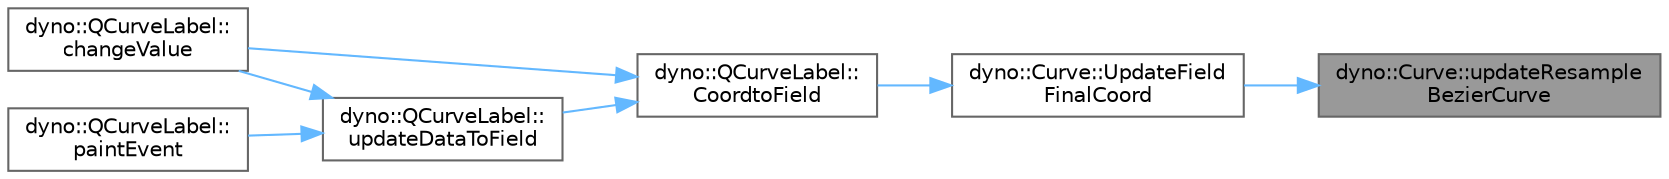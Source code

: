 digraph "dyno::Curve::updateResampleBezierCurve"
{
 // LATEX_PDF_SIZE
  bgcolor="transparent";
  edge [fontname=Helvetica,fontsize=10,labelfontname=Helvetica,labelfontsize=10];
  node [fontname=Helvetica,fontsize=10,shape=box,height=0.2,width=0.4];
  rankdir="RL";
  Node1 [id="Node000001",label="dyno::Curve::updateResample\lBezierCurve",height=0.2,width=0.4,color="gray40", fillcolor="grey60", style="filled", fontcolor="black",tooltip="Resample Bezier curve."];
  Node1 -> Node2 [id="edge1_Node000001_Node000002",dir="back",color="steelblue1",style="solid",tooltip=" "];
  Node2 [id="Node000002",label="dyno::Curve::UpdateField\lFinalCoord",height=0.2,width=0.4,color="grey40", fillcolor="white", style="filled",URL="$classdyno_1_1_curve.html#a6a1f78ed5b0ba19cc23712467fa0205e",tooltip="Updating the data of a Field."];
  Node2 -> Node3 [id="edge2_Node000002_Node000003",dir="back",color="steelblue1",style="solid",tooltip=" "];
  Node3 [id="Node000003",label="dyno::QCurveLabel::\lCoordtoField",height=0.2,width=0.4,color="grey40", fillcolor="white", style="filled",URL="$classdyno_1_1_q_curve_label.html#ae1a8d7bf41c9a09f1d99f9745984b394",tooltip=" "];
  Node3 -> Node4 [id="edge3_Node000003_Node000004",dir="back",color="steelblue1",style="solid",tooltip=" "];
  Node4 [id="Node000004",label="dyno::QCurveLabel::\lchangeValue",height=0.2,width=0.4,color="grey40", fillcolor="white", style="filled",URL="$classdyno_1_1_q_curve_label.html#a02e68eb9a94f4b395fbaa211578ae1f4",tooltip=" "];
  Node3 -> Node5 [id="edge4_Node000003_Node000005",dir="back",color="steelblue1",style="solid",tooltip=" "];
  Node5 [id="Node000005",label="dyno::QCurveLabel::\lupdateDataToField",height=0.2,width=0.4,color="grey40", fillcolor="white", style="filled",URL="$classdyno_1_1_q_curve_label.html#afdedd15fce4a9f9bfbd46f44ecb4f093",tooltip=" "];
  Node5 -> Node4 [id="edge5_Node000005_Node000004",dir="back",color="steelblue1",style="solid",tooltip=" "];
  Node5 -> Node6 [id="edge6_Node000005_Node000006",dir="back",color="steelblue1",style="solid",tooltip=" "];
  Node6 [id="Node000006",label="dyno::QCurveLabel::\lpaintEvent",height=0.2,width=0.4,color="grey40", fillcolor="white", style="filled",URL="$classdyno_1_1_q_curve_label.html#ae8b3eb840ab23ef7f6cb526f3d75b8b7",tooltip=" "];
}
